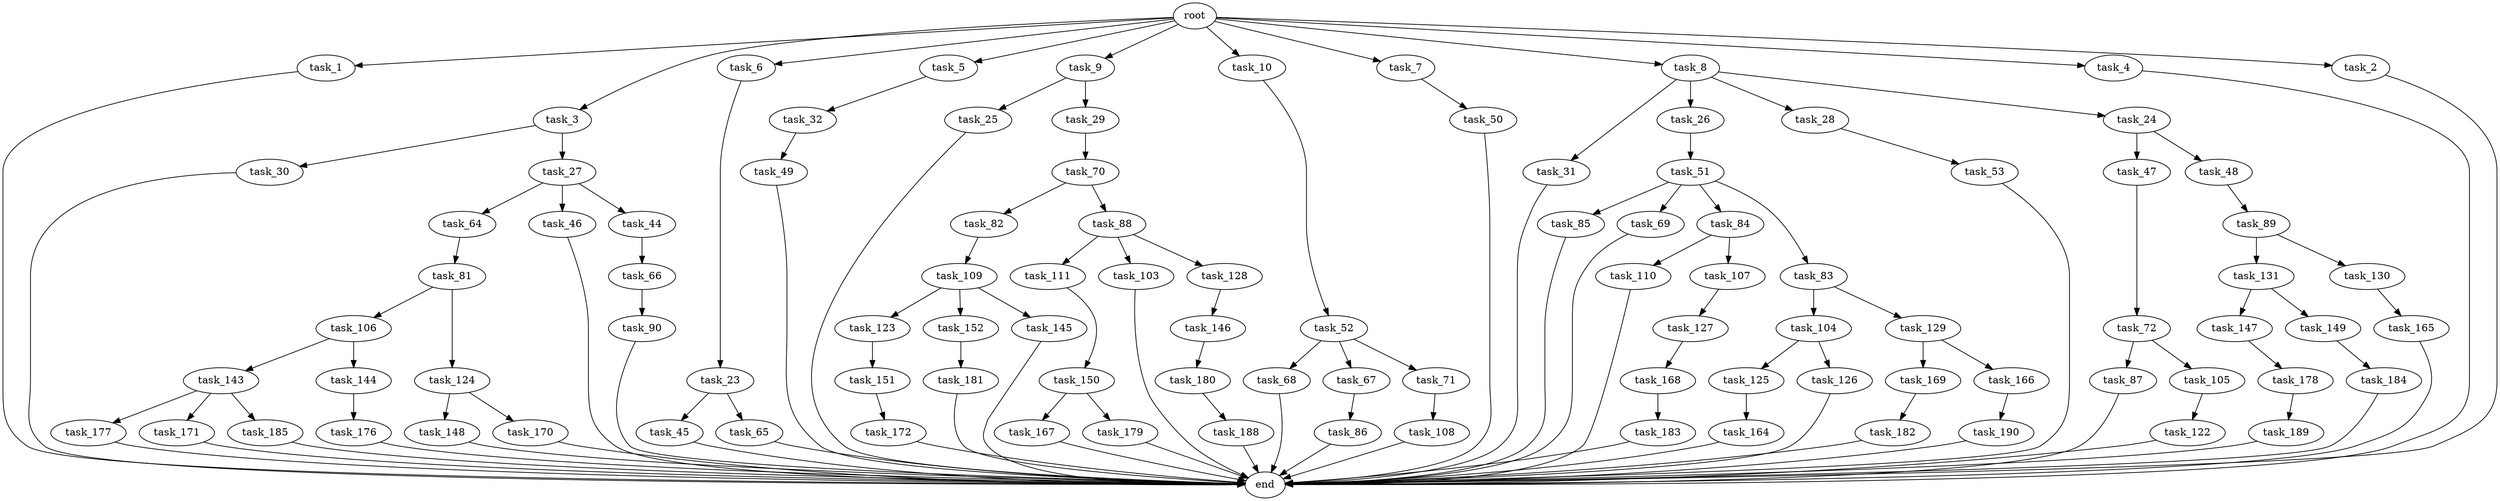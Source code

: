 digraph G {
  task_110 [size="34359738368.000000"];
  task_31 [size="695784701952.000000"];
  task_147 [size="34359738368.000000"];
  task_47 [size="858993459200.000000"];
  task_167 [size="214748364800.000000"];
  task_106 [size="77309411328.000000"];
  task_177 [size="420906795008.000000"];
  task_165 [size="137438953472.000000"];
  task_32 [size="420906795008.000000"];
  task_123 [size="34359738368.000000"];
  task_30 [size="549755813888.000000"];
  task_111 [size="137438953472.000000"];
  task_169 [size="34359738368.000000"];
  end [size="0.000000"];
  task_27 [size="549755813888.000000"];
  task_164 [size="549755813888.000000"];
  task_104 [size="77309411328.000000"];
  task_143 [size="214748364800.000000"];
  task_70 [size="549755813888.000000"];
  task_53 [size="309237645312.000000"];
  task_122 [size="420906795008.000000"];
  task_1 [size="1024.000000"];
  task_66 [size="309237645312.000000"];
  task_152 [size="34359738368.000000"];
  task_3 [size="1024.000000"];
  task_6 [size="1024.000000"];
  task_85 [size="420906795008.000000"];
  task_26 [size="695784701952.000000"];
  task_131 [size="309237645312.000000"];
  task_5 [size="1024.000000"];
  task_149 [size="34359738368.000000"];
  task_25 [size="549755813888.000000"];
  task_145 [size="34359738368.000000"];
  task_166 [size="34359738368.000000"];
  task_183 [size="34359738368.000000"];
  task_87 [size="420906795008.000000"];
  task_51 [size="309237645312.000000"];
  task_146 [size="214748364800.000000"];
  task_9 [size="1024.000000"];
  task_68 [size="137438953472.000000"];
  task_67 [size="137438953472.000000"];
  task_29 [size="549755813888.000000"];
  task_182 [size="214748364800.000000"];
  task_176 [size="420906795008.000000"];
  task_179 [size="214748364800.000000"];
  task_82 [size="34359738368.000000"];
  task_89 [size="420906795008.000000"];
  task_64 [size="214748364800.000000"];
  task_144 [size="214748364800.000000"];
  task_180 [size="309237645312.000000"];
  task_108 [size="858993459200.000000"];
  task_130 [size="309237645312.000000"];
  task_10 [size="1024.000000"];
  task_45 [size="34359738368.000000"];
  task_171 [size="420906795008.000000"];
  task_69 [size="420906795008.000000"];
  task_46 [size="214748364800.000000"];
  task_90 [size="34359738368.000000"];
  task_28 [size="695784701952.000000"];
  task_84 [size="420906795008.000000"];
  task_125 [size="214748364800.000000"];
  task_151 [size="137438953472.000000"];
  task_172 [size="214748364800.000000"];
  task_189 [size="858993459200.000000"];
  task_129 [size="77309411328.000000"];
  task_72 [size="137438953472.000000"];
  task_107 [size="34359738368.000000"];
  task_88 [size="34359738368.000000"];
  task_48 [size="858993459200.000000"];
  task_184 [size="214748364800.000000"];
  task_126 [size="214748364800.000000"];
  task_7 [size="1024.000000"];
  task_103 [size="137438953472.000000"];
  task_24 [size="695784701952.000000"];
  task_81 [size="137438953472.000000"];
  task_50 [size="695784701952.000000"];
  task_128 [size="137438953472.000000"];
  root [size="0.000000"];
  task_49 [size="309237645312.000000"];
  task_127 [size="420906795008.000000"];
  task_124 [size="77309411328.000000"];
  task_86 [size="858993459200.000000"];
  task_23 [size="34359738368.000000"];
  task_150 [size="137438953472.000000"];
  task_8 [size="1024.000000"];
  task_168 [size="309237645312.000000"];
  task_44 [size="214748364800.000000"];
  task_109 [size="858993459200.000000"];
  task_181 [size="420906795008.000000"];
  task_148 [size="214748364800.000000"];
  task_170 [size="214748364800.000000"];
  task_52 [size="858993459200.000000"];
  task_105 [size="420906795008.000000"];
  task_4 [size="1024.000000"];
  task_83 [size="420906795008.000000"];
  task_190 [size="858993459200.000000"];
  task_185 [size="420906795008.000000"];
  task_71 [size="137438953472.000000"];
  task_2 [size="1024.000000"];
  task_188 [size="420906795008.000000"];
  task_178 [size="214748364800.000000"];
  task_65 [size="34359738368.000000"];

  task_110 -> end [size="1.000000"];
  task_31 -> end [size="1.000000"];
  task_147 -> task_178 [size="209715200.000000"];
  task_47 -> task_72 [size="134217728.000000"];
  task_167 -> end [size="1.000000"];
  task_106 -> task_143 [size="209715200.000000"];
  task_106 -> task_144 [size="209715200.000000"];
  task_177 -> end [size="1.000000"];
  task_165 -> end [size="1.000000"];
  task_32 -> task_49 [size="301989888.000000"];
  task_123 -> task_151 [size="134217728.000000"];
  task_30 -> end [size="1.000000"];
  task_111 -> task_150 [size="134217728.000000"];
  task_169 -> task_182 [size="209715200.000000"];
  task_27 -> task_64 [size="209715200.000000"];
  task_27 -> task_46 [size="209715200.000000"];
  task_27 -> task_44 [size="209715200.000000"];
  task_164 -> end [size="1.000000"];
  task_104 -> task_126 [size="209715200.000000"];
  task_104 -> task_125 [size="209715200.000000"];
  task_143 -> task_171 [size="411041792.000000"];
  task_143 -> task_177 [size="411041792.000000"];
  task_143 -> task_185 [size="411041792.000000"];
  task_70 -> task_88 [size="33554432.000000"];
  task_70 -> task_82 [size="33554432.000000"];
  task_53 -> end [size="1.000000"];
  task_122 -> end [size="1.000000"];
  task_1 -> end [size="1.000000"];
  task_66 -> task_90 [size="33554432.000000"];
  task_152 -> task_181 [size="411041792.000000"];
  task_3 -> task_30 [size="536870912.000000"];
  task_3 -> task_27 [size="536870912.000000"];
  task_6 -> task_23 [size="33554432.000000"];
  task_85 -> end [size="1.000000"];
  task_26 -> task_51 [size="301989888.000000"];
  task_131 -> task_149 [size="33554432.000000"];
  task_131 -> task_147 [size="33554432.000000"];
  task_5 -> task_32 [size="411041792.000000"];
  task_149 -> task_184 [size="209715200.000000"];
  task_25 -> end [size="1.000000"];
  task_145 -> end [size="1.000000"];
  task_166 -> task_190 [size="838860800.000000"];
  task_183 -> end [size="1.000000"];
  task_87 -> end [size="1.000000"];
  task_51 -> task_83 [size="411041792.000000"];
  task_51 -> task_85 [size="411041792.000000"];
  task_51 -> task_69 [size="411041792.000000"];
  task_51 -> task_84 [size="411041792.000000"];
  task_146 -> task_180 [size="301989888.000000"];
  task_9 -> task_25 [size="536870912.000000"];
  task_9 -> task_29 [size="536870912.000000"];
  task_68 -> end [size="1.000000"];
  task_67 -> task_86 [size="838860800.000000"];
  task_29 -> task_70 [size="536870912.000000"];
  task_182 -> end [size="1.000000"];
  task_176 -> end [size="1.000000"];
  task_179 -> end [size="1.000000"];
  task_82 -> task_109 [size="838860800.000000"];
  task_89 -> task_130 [size="301989888.000000"];
  task_89 -> task_131 [size="301989888.000000"];
  task_64 -> task_81 [size="134217728.000000"];
  task_144 -> task_176 [size="411041792.000000"];
  task_180 -> task_188 [size="411041792.000000"];
  task_108 -> end [size="1.000000"];
  task_130 -> task_165 [size="134217728.000000"];
  task_10 -> task_52 [size="838860800.000000"];
  task_45 -> end [size="1.000000"];
  task_171 -> end [size="1.000000"];
  task_69 -> end [size="1.000000"];
  task_46 -> end [size="1.000000"];
  task_90 -> end [size="1.000000"];
  task_28 -> task_53 [size="301989888.000000"];
  task_84 -> task_110 [size="33554432.000000"];
  task_84 -> task_107 [size="33554432.000000"];
  task_125 -> task_164 [size="536870912.000000"];
  task_151 -> task_172 [size="209715200.000000"];
  task_172 -> end [size="1.000000"];
  task_189 -> end [size="1.000000"];
  task_129 -> task_166 [size="33554432.000000"];
  task_129 -> task_169 [size="33554432.000000"];
  task_72 -> task_87 [size="411041792.000000"];
  task_72 -> task_105 [size="411041792.000000"];
  task_107 -> task_127 [size="411041792.000000"];
  task_88 -> task_103 [size="134217728.000000"];
  task_88 -> task_111 [size="134217728.000000"];
  task_88 -> task_128 [size="134217728.000000"];
  task_48 -> task_89 [size="411041792.000000"];
  task_184 -> end [size="1.000000"];
  task_126 -> end [size="1.000000"];
  task_7 -> task_50 [size="679477248.000000"];
  task_103 -> end [size="1.000000"];
  task_24 -> task_48 [size="838860800.000000"];
  task_24 -> task_47 [size="838860800.000000"];
  task_81 -> task_106 [size="75497472.000000"];
  task_81 -> task_124 [size="75497472.000000"];
  task_50 -> end [size="1.000000"];
  task_128 -> task_146 [size="209715200.000000"];
  root -> task_9 [size="1.000000"];
  root -> task_5 [size="1.000000"];
  root -> task_7 [size="1.000000"];
  root -> task_10 [size="1.000000"];
  root -> task_2 [size="1.000000"];
  root -> task_1 [size="1.000000"];
  root -> task_8 [size="1.000000"];
  root -> task_4 [size="1.000000"];
  root -> task_3 [size="1.000000"];
  root -> task_6 [size="1.000000"];
  task_49 -> end [size="1.000000"];
  task_127 -> task_168 [size="301989888.000000"];
  task_124 -> task_170 [size="209715200.000000"];
  task_124 -> task_148 [size="209715200.000000"];
  task_86 -> end [size="1.000000"];
  task_23 -> task_45 [size="33554432.000000"];
  task_23 -> task_65 [size="33554432.000000"];
  task_150 -> task_179 [size="209715200.000000"];
  task_150 -> task_167 [size="209715200.000000"];
  task_8 -> task_24 [size="679477248.000000"];
  task_8 -> task_26 [size="679477248.000000"];
  task_8 -> task_28 [size="679477248.000000"];
  task_8 -> task_31 [size="679477248.000000"];
  task_168 -> task_183 [size="33554432.000000"];
  task_44 -> task_66 [size="301989888.000000"];
  task_109 -> task_145 [size="33554432.000000"];
  task_109 -> task_152 [size="33554432.000000"];
  task_109 -> task_123 [size="33554432.000000"];
  task_181 -> end [size="1.000000"];
  task_148 -> end [size="1.000000"];
  task_170 -> end [size="1.000000"];
  task_52 -> task_71 [size="134217728.000000"];
  task_52 -> task_68 [size="134217728.000000"];
  task_52 -> task_67 [size="134217728.000000"];
  task_105 -> task_122 [size="411041792.000000"];
  task_4 -> end [size="1.000000"];
  task_83 -> task_129 [size="75497472.000000"];
  task_83 -> task_104 [size="75497472.000000"];
  task_190 -> end [size="1.000000"];
  task_185 -> end [size="1.000000"];
  task_71 -> task_108 [size="838860800.000000"];
  task_2 -> end [size="1.000000"];
  task_188 -> end [size="1.000000"];
  task_178 -> task_189 [size="838860800.000000"];
  task_65 -> end [size="1.000000"];
}
